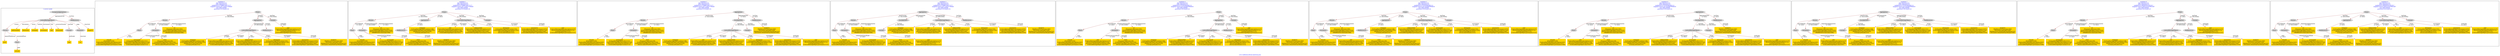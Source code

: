 digraph n0 {
fontcolor="blue"
remincross="true"
label="s14-s-california-african-american.json"
subgraph cluster_0 {
label="1-correct model"
n2[style="filled",color="white",fillcolor="lightgray",label="CulturalHeritageObject1"];
n3[style="filled",color="white",fillcolor="lightgray",label="Person1"];
n4[shape="plaintext",style="filled",fillcolor="gold",label="additionalInfo"];
n5[shape="plaintext",style="filled",fillcolor="gold",label="dimensions"];
n6[shape="plaintext",style="filled",fillcolor="gold",label="technique"];
n7[shape="plaintext",style="filled",fillcolor="gold",label="provenance"];
n8[shape="plaintext",style="filled",fillcolor="gold",label="title"];
n9[shape="plaintext",style="filled",fillcolor="gold",label="accessionId"];
n10[style="filled",color="white",fillcolor="lightgray",label="Concept1"];
n11[style="filled",color="white",fillcolor="lightgray",label="Document1"];
n12[shape="plaintext",style="filled",fillcolor="gold",label="artist"];
n13[style="filled",color="white",fillcolor="lightgray",label="Place1"];
n14[shape="plaintext",style="filled",fillcolor="gold",label="activeAt"];
n15[style="filled",color="white",fillcolor="lightgray",label="EuropeanaAggregation1"];
n16[style="filled",color="white",fillcolor="lightgray",label="WebResource1"];
n17[shape="plaintext",style="filled",fillcolor="gold",label="imageUrl"];
n18[shape="plaintext",style="filled",fillcolor="gold",label="type"];
n19[shape="plaintext",style="filled",fillcolor="gold",label="url"];
}
subgraph cluster_1 {
label="candidate 0\nlink coherence:0.0\nnode coherence:0.0\nconfidence:0.5758961339171177\nmapping score:0.2677229537299483\ncost:1800.040009\n-precision:0.33-recall:0.35"
n21[style="filled",color="white",fillcolor="lightgray",label="Person1"];
n22[style="filled",color="white",fillcolor="lightgray",label="Place1"];
n23[style="filled",color="white",fillcolor="lightgray",label="Document1"];
n24[style="filled",color="white",fillcolor="lightgray",label="Aggregation1"];
n25[style="filled",color="white",fillcolor="lightgray",label="CulturalHeritageObject1"];
n26[style="filled",color="white",fillcolor="lightgray",label="WebResource1"];
n27[style="filled",color="white",fillcolor="lightgray",label="Proxy1"];
n28[style="filled",color="white",fillcolor="lightgray",label="Concept1"];
n29[shape="plaintext",style="filled",fillcolor="gold",label="technique\n[CulturalHeritageObject,medium,0.86]\n[CulturalHeritageObject,description,0.091]\n[WebResource,classLink,0.029]\n[Concept,prefLabel,0.02]"];
n30[shape="plaintext",style="filled",fillcolor="gold",label="imageUrl\n[WebResource,classLink,0.963]\n[Document,classLink,0.018]\n[WebResource,columnSubClassOfLink,0.01]\n[Document,columnSubClassOfLink,0.009]"];
n31[shape="plaintext",style="filled",fillcolor="gold",label="title\n[CulturalHeritageObject,description,0.575]\n[Person,biographicalInformation,0.329]\n[Document,columnSubClassOfLink,0.049]\n[CulturalHeritageObject,title,0.047]"];
n32[shape="plaintext",style="filled",fillcolor="gold",label="accessionId\n[CulturalHeritageObject,title,0.311]\n[CulturalHeritageObject,provenance,0.249]\n[Document,columnSubClassOfLink,0.22]\n[CulturalHeritageObject,extent,0.22]"];
n33[shape="plaintext",style="filled",fillcolor="gold",label="additionalInfo\n[CulturalHeritageObject,description,0.515]\n[Person,biographicalInformation,0.331]\n[CulturalHeritageObject,title,0.093]\n[CulturalHeritageObject,provenance,0.061]"];
n34[shape="plaintext",style="filled",fillcolor="gold",label="artist\n[Document,classLink,0.86]\n[CulturalHeritageObject,title,0.054]\n[CulturalHeritageObject,description,0.052]\n[Person,nameOfThePerson,0.034]"];
n35[shape="plaintext",style="filled",fillcolor="gold",label="type\n[CulturalHeritageObject,description,0.275]\n[Person,biographicalInformation,0.273]\n[Concept,prefLabel,0.231]\n[CulturalHeritageObject,provenance,0.221]"];
n36[shape="plaintext",style="filled",fillcolor="gold",label="dimensions\n[CulturalHeritageObject,extent,0.91]\n[CulturalHeritageObject,description,0.065]\n[Person,dateOfBirth,0.013]\n[Person,dateOfDeath,0.013]"];
n37[shape="plaintext",style="filled",fillcolor="gold",label="provenance\n[CulturalHeritageObject,provenance,0.675]\n[CulturalHeritageObject,description,0.244]\n[Person,biographicalInformation,0.062]\n[CulturalHeritageObject,rightsHolder,0.019]"];
n38[shape="plaintext",style="filled",fillcolor="gold",label="activeAt\n[Place,label,0.936]\n[CulturalHeritageObject,description,0.031]\n[Person,biographicalInformation,0.027]\n[CulturalHeritageObject,provenance,0.006]"];
n39[shape="plaintext",style="filled",fillcolor="gold",label="url\n[Document,classLink,0.965]\n[CulturalHeritageObject,extent,0.014]\n[Person,biographicalInformation,0.012]\n[WebResource,classLink,0.009]"];
}
subgraph cluster_2 {
label="candidate 1\nlink coherence:0.0\nnode coherence:0.0\nconfidence:0.5758961339171177\nmapping score:0.2677229537299483\ncost:1800.040009\n-precision:0.33-recall:0.35"
n41[style="filled",color="white",fillcolor="lightgray",label="Person1"];
n42[style="filled",color="white",fillcolor="lightgray",label="Place1"];
n43[style="filled",color="white",fillcolor="lightgray",label="Document1"];
n44[style="filled",color="white",fillcolor="lightgray",label="Aggregation1"];
n45[style="filled",color="white",fillcolor="lightgray",label="WebResource1"];
n46[style="filled",color="white",fillcolor="lightgray",label="Proxy1"];
n47[style="filled",color="white",fillcolor="lightgray",label="CulturalHeritageObject1"];
n48[style="filled",color="white",fillcolor="lightgray",label="Concept1"];
n49[shape="plaintext",style="filled",fillcolor="gold",label="technique\n[CulturalHeritageObject,medium,0.86]\n[CulturalHeritageObject,description,0.091]\n[WebResource,classLink,0.029]\n[Concept,prefLabel,0.02]"];
n50[shape="plaintext",style="filled",fillcolor="gold",label="imageUrl\n[WebResource,classLink,0.963]\n[Document,classLink,0.018]\n[WebResource,columnSubClassOfLink,0.01]\n[Document,columnSubClassOfLink,0.009]"];
n51[shape="plaintext",style="filled",fillcolor="gold",label="title\n[CulturalHeritageObject,description,0.575]\n[Person,biographicalInformation,0.329]\n[Document,columnSubClassOfLink,0.049]\n[CulturalHeritageObject,title,0.047]"];
n52[shape="plaintext",style="filled",fillcolor="gold",label="accessionId\n[CulturalHeritageObject,title,0.311]\n[CulturalHeritageObject,provenance,0.249]\n[Document,columnSubClassOfLink,0.22]\n[CulturalHeritageObject,extent,0.22]"];
n53[shape="plaintext",style="filled",fillcolor="gold",label="additionalInfo\n[CulturalHeritageObject,description,0.515]\n[Person,biographicalInformation,0.331]\n[CulturalHeritageObject,title,0.093]\n[CulturalHeritageObject,provenance,0.061]"];
n54[shape="plaintext",style="filled",fillcolor="gold",label="artist\n[Document,classLink,0.86]\n[CulturalHeritageObject,title,0.054]\n[CulturalHeritageObject,description,0.052]\n[Person,nameOfThePerson,0.034]"];
n55[shape="plaintext",style="filled",fillcolor="gold",label="type\n[CulturalHeritageObject,description,0.275]\n[Person,biographicalInformation,0.273]\n[Concept,prefLabel,0.231]\n[CulturalHeritageObject,provenance,0.221]"];
n56[shape="plaintext",style="filled",fillcolor="gold",label="dimensions\n[CulturalHeritageObject,extent,0.91]\n[CulturalHeritageObject,description,0.065]\n[Person,dateOfBirth,0.013]\n[Person,dateOfDeath,0.013]"];
n57[shape="plaintext",style="filled",fillcolor="gold",label="provenance\n[CulturalHeritageObject,provenance,0.675]\n[CulturalHeritageObject,description,0.244]\n[Person,biographicalInformation,0.062]\n[CulturalHeritageObject,rightsHolder,0.019]"];
n58[shape="plaintext",style="filled",fillcolor="gold",label="activeAt\n[Place,label,0.936]\n[CulturalHeritageObject,description,0.031]\n[Person,biographicalInformation,0.027]\n[CulturalHeritageObject,provenance,0.006]"];
n59[shape="plaintext",style="filled",fillcolor="gold",label="url\n[Document,classLink,0.965]\n[CulturalHeritageObject,extent,0.014]\n[Person,biographicalInformation,0.012]\n[WebResource,classLink,0.009]"];
}
subgraph cluster_3 {
label="candidate 2\nlink coherence:0.0\nnode coherence:0.0\nconfidence:0.5758961339171177\nmapping score:0.2677229537299483\ncost:1800.040009\n-precision:0.33-recall:0.35"
n61[style="filled",color="white",fillcolor="lightgray",label="Person1"];
n62[style="filled",color="white",fillcolor="lightgray",label="Place1"];
n63[style="filled",color="white",fillcolor="lightgray",label="Document1"];
n64[style="filled",color="white",fillcolor="lightgray",label="ProvidedCHO1"];
n65[style="filled",color="white",fillcolor="lightgray",label="CulturalHeritageObject1"];
n66[style="filled",color="white",fillcolor="lightgray",label="Concept1"];
n67[style="filled",color="white",fillcolor="lightgray",label="Aggregation1"];
n68[style="filled",color="white",fillcolor="lightgray",label="WebResource1"];
n69[shape="plaintext",style="filled",fillcolor="gold",label="technique\n[CulturalHeritageObject,medium,0.86]\n[CulturalHeritageObject,description,0.091]\n[WebResource,classLink,0.029]\n[Concept,prefLabel,0.02]"];
n70[shape="plaintext",style="filled",fillcolor="gold",label="imageUrl\n[WebResource,classLink,0.963]\n[Document,classLink,0.018]\n[WebResource,columnSubClassOfLink,0.01]\n[Document,columnSubClassOfLink,0.009]"];
n71[shape="plaintext",style="filled",fillcolor="gold",label="title\n[CulturalHeritageObject,description,0.575]\n[Person,biographicalInformation,0.329]\n[Document,columnSubClassOfLink,0.049]\n[CulturalHeritageObject,title,0.047]"];
n72[shape="plaintext",style="filled",fillcolor="gold",label="accessionId\n[CulturalHeritageObject,title,0.311]\n[CulturalHeritageObject,provenance,0.249]\n[Document,columnSubClassOfLink,0.22]\n[CulturalHeritageObject,extent,0.22]"];
n73[shape="plaintext",style="filled",fillcolor="gold",label="additionalInfo\n[CulturalHeritageObject,description,0.515]\n[Person,biographicalInformation,0.331]\n[CulturalHeritageObject,title,0.093]\n[CulturalHeritageObject,provenance,0.061]"];
n74[shape="plaintext",style="filled",fillcolor="gold",label="artist\n[Document,classLink,0.86]\n[CulturalHeritageObject,title,0.054]\n[CulturalHeritageObject,description,0.052]\n[Person,nameOfThePerson,0.034]"];
n75[shape="plaintext",style="filled",fillcolor="gold",label="type\n[CulturalHeritageObject,description,0.275]\n[Person,biographicalInformation,0.273]\n[Concept,prefLabel,0.231]\n[CulturalHeritageObject,provenance,0.221]"];
n76[shape="plaintext",style="filled",fillcolor="gold",label="dimensions\n[CulturalHeritageObject,extent,0.91]\n[CulturalHeritageObject,description,0.065]\n[Person,dateOfBirth,0.013]\n[Person,dateOfDeath,0.013]"];
n77[shape="plaintext",style="filled",fillcolor="gold",label="provenance\n[CulturalHeritageObject,provenance,0.675]\n[CulturalHeritageObject,description,0.244]\n[Person,biographicalInformation,0.062]\n[CulturalHeritageObject,rightsHolder,0.019]"];
n78[shape="plaintext",style="filled",fillcolor="gold",label="activeAt\n[Place,label,0.936]\n[CulturalHeritageObject,description,0.031]\n[Person,biographicalInformation,0.027]\n[CulturalHeritageObject,provenance,0.006]"];
n79[shape="plaintext",style="filled",fillcolor="gold",label="url\n[Document,classLink,0.965]\n[CulturalHeritageObject,extent,0.014]\n[Person,biographicalInformation,0.012]\n[WebResource,classLink,0.009]"];
}
subgraph cluster_4 {
label="candidate 3\nlink coherence:0.0\nnode coherence:0.0\nconfidence:0.5758961339171177\nmapping score:0.2677229537299483\ncost:1800.040009\n-precision:0.33-recall:0.35"
n81[style="filled",color="white",fillcolor="lightgray",label="Person1"];
n82[style="filled",color="white",fillcolor="lightgray",label="Place1"];
n83[style="filled",color="white",fillcolor="lightgray",label="Document1"];
n84[style="filled",color="white",fillcolor="lightgray",label="ProvidedCHO1"];
n85[style="filled",color="white",fillcolor="lightgray",label="Concept1"];
n86[style="filled",color="white",fillcolor="lightgray",label="Aggregation1"];
n87[style="filled",color="white",fillcolor="lightgray",label="CulturalHeritageObject1"];
n88[style="filled",color="white",fillcolor="lightgray",label="WebResource1"];
n89[shape="plaintext",style="filled",fillcolor="gold",label="technique\n[CulturalHeritageObject,medium,0.86]\n[CulturalHeritageObject,description,0.091]\n[WebResource,classLink,0.029]\n[Concept,prefLabel,0.02]"];
n90[shape="plaintext",style="filled",fillcolor="gold",label="imageUrl\n[WebResource,classLink,0.963]\n[Document,classLink,0.018]\n[WebResource,columnSubClassOfLink,0.01]\n[Document,columnSubClassOfLink,0.009]"];
n91[shape="plaintext",style="filled",fillcolor="gold",label="title\n[CulturalHeritageObject,description,0.575]\n[Person,biographicalInformation,0.329]\n[Document,columnSubClassOfLink,0.049]\n[CulturalHeritageObject,title,0.047]"];
n92[shape="plaintext",style="filled",fillcolor="gold",label="accessionId\n[CulturalHeritageObject,title,0.311]\n[CulturalHeritageObject,provenance,0.249]\n[Document,columnSubClassOfLink,0.22]\n[CulturalHeritageObject,extent,0.22]"];
n93[shape="plaintext",style="filled",fillcolor="gold",label="additionalInfo\n[CulturalHeritageObject,description,0.515]\n[Person,biographicalInformation,0.331]\n[CulturalHeritageObject,title,0.093]\n[CulturalHeritageObject,provenance,0.061]"];
n94[shape="plaintext",style="filled",fillcolor="gold",label="artist\n[Document,classLink,0.86]\n[CulturalHeritageObject,title,0.054]\n[CulturalHeritageObject,description,0.052]\n[Person,nameOfThePerson,0.034]"];
n95[shape="plaintext",style="filled",fillcolor="gold",label="type\n[CulturalHeritageObject,description,0.275]\n[Person,biographicalInformation,0.273]\n[Concept,prefLabel,0.231]\n[CulturalHeritageObject,provenance,0.221]"];
n96[shape="plaintext",style="filled",fillcolor="gold",label="dimensions\n[CulturalHeritageObject,extent,0.91]\n[CulturalHeritageObject,description,0.065]\n[Person,dateOfBirth,0.013]\n[Person,dateOfDeath,0.013]"];
n97[shape="plaintext",style="filled",fillcolor="gold",label="provenance\n[CulturalHeritageObject,provenance,0.675]\n[CulturalHeritageObject,description,0.244]\n[Person,biographicalInformation,0.062]\n[CulturalHeritageObject,rightsHolder,0.019]"];
n98[shape="plaintext",style="filled",fillcolor="gold",label="activeAt\n[Place,label,0.936]\n[CulturalHeritageObject,description,0.031]\n[Person,biographicalInformation,0.027]\n[CulturalHeritageObject,provenance,0.006]"];
n99[shape="plaintext",style="filled",fillcolor="gold",label="url\n[Document,classLink,0.965]\n[CulturalHeritageObject,extent,0.014]\n[Person,biographicalInformation,0.012]\n[WebResource,classLink,0.009]"];
}
subgraph cluster_5 {
label="candidate 4\nlink coherence:0.0\nnode coherence:0.0\nconfidence:0.5747910403481111\nmapping score:0.26735458920694616\ncost:1800.040009\n-precision:0.39-recall:0.41"
n101[style="filled",color="white",fillcolor="lightgray",label="Person1"];
n102[style="filled",color="white",fillcolor="lightgray",label="Place1"];
n103[style="filled",color="white",fillcolor="lightgray",label="Document1"];
n104[style="filled",color="white",fillcolor="lightgray",label="Aggregation1"];
n105[style="filled",color="white",fillcolor="lightgray",label="CulturalHeritageObject1"];
n106[style="filled",color="white",fillcolor="lightgray",label="WebResource1"];
n107[style="filled",color="white",fillcolor="lightgray",label="Proxy1"];
n108[style="filled",color="white",fillcolor="lightgray",label="Concept1"];
n109[shape="plaintext",style="filled",fillcolor="gold",label="technique\n[CulturalHeritageObject,medium,0.86]\n[CulturalHeritageObject,description,0.091]\n[WebResource,classLink,0.029]\n[Concept,prefLabel,0.02]"];
n110[shape="plaintext",style="filled",fillcolor="gold",label="imageUrl\n[WebResource,classLink,0.963]\n[Document,classLink,0.018]\n[WebResource,columnSubClassOfLink,0.01]\n[Document,columnSubClassOfLink,0.009]"];
n111[shape="plaintext",style="filled",fillcolor="gold",label="additionalInfo\n[CulturalHeritageObject,description,0.515]\n[Person,biographicalInformation,0.331]\n[CulturalHeritageObject,title,0.093]\n[CulturalHeritageObject,provenance,0.061]"];
n112[shape="plaintext",style="filled",fillcolor="gold",label="title\n[CulturalHeritageObject,description,0.575]\n[Person,biographicalInformation,0.329]\n[Document,columnSubClassOfLink,0.049]\n[CulturalHeritageObject,title,0.047]"];
n113[shape="plaintext",style="filled",fillcolor="gold",label="accessionId\n[CulturalHeritageObject,title,0.311]\n[CulturalHeritageObject,provenance,0.249]\n[Document,columnSubClassOfLink,0.22]\n[CulturalHeritageObject,extent,0.22]"];
n114[shape="plaintext",style="filled",fillcolor="gold",label="artist\n[Document,classLink,0.86]\n[CulturalHeritageObject,title,0.054]\n[CulturalHeritageObject,description,0.052]\n[Person,nameOfThePerson,0.034]"];
n115[shape="plaintext",style="filled",fillcolor="gold",label="type\n[CulturalHeritageObject,description,0.275]\n[Person,biographicalInformation,0.273]\n[Concept,prefLabel,0.231]\n[CulturalHeritageObject,provenance,0.221]"];
n116[shape="plaintext",style="filled",fillcolor="gold",label="dimensions\n[CulturalHeritageObject,extent,0.91]\n[CulturalHeritageObject,description,0.065]\n[Person,dateOfBirth,0.013]\n[Person,dateOfDeath,0.013]"];
n117[shape="plaintext",style="filled",fillcolor="gold",label="provenance\n[CulturalHeritageObject,provenance,0.675]\n[CulturalHeritageObject,description,0.244]\n[Person,biographicalInformation,0.062]\n[CulturalHeritageObject,rightsHolder,0.019]"];
n118[shape="plaintext",style="filled",fillcolor="gold",label="activeAt\n[Place,label,0.936]\n[CulturalHeritageObject,description,0.031]\n[Person,biographicalInformation,0.027]\n[CulturalHeritageObject,provenance,0.006]"];
n119[shape="plaintext",style="filled",fillcolor="gold",label="url\n[Document,classLink,0.965]\n[CulturalHeritageObject,extent,0.014]\n[Person,biographicalInformation,0.012]\n[WebResource,classLink,0.009]"];
}
subgraph cluster_6 {
label="candidate 5\nlink coherence:0.0\nnode coherence:0.0\nconfidence:0.5747910403481111\nmapping score:0.26735458920694616\ncost:1800.040009\n-precision:0.39-recall:0.41"
n121[style="filled",color="white",fillcolor="lightgray",label="Person1"];
n122[style="filled",color="white",fillcolor="lightgray",label="Place1"];
n123[style="filled",color="white",fillcolor="lightgray",label="Document1"];
n124[style="filled",color="white",fillcolor="lightgray",label="Aggregation1"];
n125[style="filled",color="white",fillcolor="lightgray",label="WebResource1"];
n126[style="filled",color="white",fillcolor="lightgray",label="Proxy1"];
n127[style="filled",color="white",fillcolor="lightgray",label="CulturalHeritageObject1"];
n128[style="filled",color="white",fillcolor="lightgray",label="Concept1"];
n129[shape="plaintext",style="filled",fillcolor="gold",label="technique\n[CulturalHeritageObject,medium,0.86]\n[CulturalHeritageObject,description,0.091]\n[WebResource,classLink,0.029]\n[Concept,prefLabel,0.02]"];
n130[shape="plaintext",style="filled",fillcolor="gold",label="imageUrl\n[WebResource,classLink,0.963]\n[Document,classLink,0.018]\n[WebResource,columnSubClassOfLink,0.01]\n[Document,columnSubClassOfLink,0.009]"];
n131[shape="plaintext",style="filled",fillcolor="gold",label="additionalInfo\n[CulturalHeritageObject,description,0.515]\n[Person,biographicalInformation,0.331]\n[CulturalHeritageObject,title,0.093]\n[CulturalHeritageObject,provenance,0.061]"];
n132[shape="plaintext",style="filled",fillcolor="gold",label="title\n[CulturalHeritageObject,description,0.575]\n[Person,biographicalInformation,0.329]\n[Document,columnSubClassOfLink,0.049]\n[CulturalHeritageObject,title,0.047]"];
n133[shape="plaintext",style="filled",fillcolor="gold",label="accessionId\n[CulturalHeritageObject,title,0.311]\n[CulturalHeritageObject,provenance,0.249]\n[Document,columnSubClassOfLink,0.22]\n[CulturalHeritageObject,extent,0.22]"];
n134[shape="plaintext",style="filled",fillcolor="gold",label="artist\n[Document,classLink,0.86]\n[CulturalHeritageObject,title,0.054]\n[CulturalHeritageObject,description,0.052]\n[Person,nameOfThePerson,0.034]"];
n135[shape="plaintext",style="filled",fillcolor="gold",label="type\n[CulturalHeritageObject,description,0.275]\n[Person,biographicalInformation,0.273]\n[Concept,prefLabel,0.231]\n[CulturalHeritageObject,provenance,0.221]"];
n136[shape="plaintext",style="filled",fillcolor="gold",label="dimensions\n[CulturalHeritageObject,extent,0.91]\n[CulturalHeritageObject,description,0.065]\n[Person,dateOfBirth,0.013]\n[Person,dateOfDeath,0.013]"];
n137[shape="plaintext",style="filled",fillcolor="gold",label="provenance\n[CulturalHeritageObject,provenance,0.675]\n[CulturalHeritageObject,description,0.244]\n[Person,biographicalInformation,0.062]\n[CulturalHeritageObject,rightsHolder,0.019]"];
n138[shape="plaintext",style="filled",fillcolor="gold",label="activeAt\n[Place,label,0.936]\n[CulturalHeritageObject,description,0.031]\n[Person,biographicalInformation,0.027]\n[CulturalHeritageObject,provenance,0.006]"];
n139[shape="plaintext",style="filled",fillcolor="gold",label="url\n[Document,classLink,0.965]\n[CulturalHeritageObject,extent,0.014]\n[Person,biographicalInformation,0.012]\n[WebResource,classLink,0.009]"];
}
subgraph cluster_7 {
label="candidate 6\nlink coherence:0.0\nnode coherence:0.0\nconfidence:0.5747910403481111\nmapping score:0.26735458920694616\ncost:1800.040009\n-precision:0.39-recall:0.41"
n141[style="filled",color="white",fillcolor="lightgray",label="Person1"];
n142[style="filled",color="white",fillcolor="lightgray",label="Place1"];
n143[style="filled",color="white",fillcolor="lightgray",label="Document1"];
n144[style="filled",color="white",fillcolor="lightgray",label="ProvidedCHO1"];
n145[style="filled",color="white",fillcolor="lightgray",label="CulturalHeritageObject1"];
n146[style="filled",color="white",fillcolor="lightgray",label="Concept1"];
n147[style="filled",color="white",fillcolor="lightgray",label="Aggregation1"];
n148[style="filled",color="white",fillcolor="lightgray",label="WebResource1"];
n149[shape="plaintext",style="filled",fillcolor="gold",label="technique\n[CulturalHeritageObject,medium,0.86]\n[CulturalHeritageObject,description,0.091]\n[WebResource,classLink,0.029]\n[Concept,prefLabel,0.02]"];
n150[shape="plaintext",style="filled",fillcolor="gold",label="imageUrl\n[WebResource,classLink,0.963]\n[Document,classLink,0.018]\n[WebResource,columnSubClassOfLink,0.01]\n[Document,columnSubClassOfLink,0.009]"];
n151[shape="plaintext",style="filled",fillcolor="gold",label="additionalInfo\n[CulturalHeritageObject,description,0.515]\n[Person,biographicalInformation,0.331]\n[CulturalHeritageObject,title,0.093]\n[CulturalHeritageObject,provenance,0.061]"];
n152[shape="plaintext",style="filled",fillcolor="gold",label="title\n[CulturalHeritageObject,description,0.575]\n[Person,biographicalInformation,0.329]\n[Document,columnSubClassOfLink,0.049]\n[CulturalHeritageObject,title,0.047]"];
n153[shape="plaintext",style="filled",fillcolor="gold",label="accessionId\n[CulturalHeritageObject,title,0.311]\n[CulturalHeritageObject,provenance,0.249]\n[Document,columnSubClassOfLink,0.22]\n[CulturalHeritageObject,extent,0.22]"];
n154[shape="plaintext",style="filled",fillcolor="gold",label="artist\n[Document,classLink,0.86]\n[CulturalHeritageObject,title,0.054]\n[CulturalHeritageObject,description,0.052]\n[Person,nameOfThePerson,0.034]"];
n155[shape="plaintext",style="filled",fillcolor="gold",label="type\n[CulturalHeritageObject,description,0.275]\n[Person,biographicalInformation,0.273]\n[Concept,prefLabel,0.231]\n[CulturalHeritageObject,provenance,0.221]"];
n156[shape="plaintext",style="filled",fillcolor="gold",label="dimensions\n[CulturalHeritageObject,extent,0.91]\n[CulturalHeritageObject,description,0.065]\n[Person,dateOfBirth,0.013]\n[Person,dateOfDeath,0.013]"];
n157[shape="plaintext",style="filled",fillcolor="gold",label="provenance\n[CulturalHeritageObject,provenance,0.675]\n[CulturalHeritageObject,description,0.244]\n[Person,biographicalInformation,0.062]\n[CulturalHeritageObject,rightsHolder,0.019]"];
n158[shape="plaintext",style="filled",fillcolor="gold",label="activeAt\n[Place,label,0.936]\n[CulturalHeritageObject,description,0.031]\n[Person,biographicalInformation,0.027]\n[CulturalHeritageObject,provenance,0.006]"];
n159[shape="plaintext",style="filled",fillcolor="gold",label="url\n[Document,classLink,0.965]\n[CulturalHeritageObject,extent,0.014]\n[Person,biographicalInformation,0.012]\n[WebResource,classLink,0.009]"];
}
subgraph cluster_8 {
label="candidate 7\nlink coherence:0.0\nnode coherence:0.0\nconfidence:0.5747910403481111\nmapping score:0.26735458920694616\ncost:1800.040009\n-precision:0.39-recall:0.41"
n161[style="filled",color="white",fillcolor="lightgray",label="Person1"];
n162[style="filled",color="white",fillcolor="lightgray",label="Place1"];
n163[style="filled",color="white",fillcolor="lightgray",label="Document1"];
n164[style="filled",color="white",fillcolor="lightgray",label="ProvidedCHO1"];
n165[style="filled",color="white",fillcolor="lightgray",label="Concept1"];
n166[style="filled",color="white",fillcolor="lightgray",label="Aggregation1"];
n167[style="filled",color="white",fillcolor="lightgray",label="CulturalHeritageObject1"];
n168[style="filled",color="white",fillcolor="lightgray",label="WebResource1"];
n169[shape="plaintext",style="filled",fillcolor="gold",label="technique\n[CulturalHeritageObject,medium,0.86]\n[CulturalHeritageObject,description,0.091]\n[WebResource,classLink,0.029]\n[Concept,prefLabel,0.02]"];
n170[shape="plaintext",style="filled",fillcolor="gold",label="imageUrl\n[WebResource,classLink,0.963]\n[Document,classLink,0.018]\n[WebResource,columnSubClassOfLink,0.01]\n[Document,columnSubClassOfLink,0.009]"];
n171[shape="plaintext",style="filled",fillcolor="gold",label="additionalInfo\n[CulturalHeritageObject,description,0.515]\n[Person,biographicalInformation,0.331]\n[CulturalHeritageObject,title,0.093]\n[CulturalHeritageObject,provenance,0.061]"];
n172[shape="plaintext",style="filled",fillcolor="gold",label="title\n[CulturalHeritageObject,description,0.575]\n[Person,biographicalInformation,0.329]\n[Document,columnSubClassOfLink,0.049]\n[CulturalHeritageObject,title,0.047]"];
n173[shape="plaintext",style="filled",fillcolor="gold",label="accessionId\n[CulturalHeritageObject,title,0.311]\n[CulturalHeritageObject,provenance,0.249]\n[Document,columnSubClassOfLink,0.22]\n[CulturalHeritageObject,extent,0.22]"];
n174[shape="plaintext",style="filled",fillcolor="gold",label="artist\n[Document,classLink,0.86]\n[CulturalHeritageObject,title,0.054]\n[CulturalHeritageObject,description,0.052]\n[Person,nameOfThePerson,0.034]"];
n175[shape="plaintext",style="filled",fillcolor="gold",label="type\n[CulturalHeritageObject,description,0.275]\n[Person,biographicalInformation,0.273]\n[Concept,prefLabel,0.231]\n[CulturalHeritageObject,provenance,0.221]"];
n176[shape="plaintext",style="filled",fillcolor="gold",label="dimensions\n[CulturalHeritageObject,extent,0.91]\n[CulturalHeritageObject,description,0.065]\n[Person,dateOfBirth,0.013]\n[Person,dateOfDeath,0.013]"];
n177[shape="plaintext",style="filled",fillcolor="gold",label="provenance\n[CulturalHeritageObject,provenance,0.675]\n[CulturalHeritageObject,description,0.244]\n[Person,biographicalInformation,0.062]\n[CulturalHeritageObject,rightsHolder,0.019]"];
n178[shape="plaintext",style="filled",fillcolor="gold",label="activeAt\n[Place,label,0.936]\n[CulturalHeritageObject,description,0.031]\n[Person,biographicalInformation,0.027]\n[CulturalHeritageObject,provenance,0.006]"];
n179[shape="plaintext",style="filled",fillcolor="gold",label="url\n[Document,classLink,0.965]\n[CulturalHeritageObject,extent,0.014]\n[Person,biographicalInformation,0.012]\n[WebResource,classLink,0.009]"];
}
subgraph cluster_9 {
label="candidate 8\nlink coherence:0.0\nnode coherence:0.0\nconfidence:0.5663832012853317\nmapping score:0.26455197618601967\ncost:1800.040009\n-precision:0.44-recall:0.47"
n181[style="filled",color="white",fillcolor="lightgray",label="Person1"];
n182[style="filled",color="white",fillcolor="lightgray",label="Place1"];
n183[style="filled",color="white",fillcolor="lightgray",label="Document1"];
n184[style="filled",color="white",fillcolor="lightgray",label="Aggregation1"];
n185[style="filled",color="white",fillcolor="lightgray",label="CulturalHeritageObject1"];
n186[style="filled",color="white",fillcolor="lightgray",label="WebResource1"];
n187[style="filled",color="white",fillcolor="lightgray",label="Proxy1"];
n188[style="filled",color="white",fillcolor="lightgray",label="Concept1"];
n189[shape="plaintext",style="filled",fillcolor="gold",label="technique\n[CulturalHeritageObject,medium,0.86]\n[CulturalHeritageObject,description,0.091]\n[WebResource,classLink,0.029]\n[Concept,prefLabel,0.02]"];
n190[shape="plaintext",style="filled",fillcolor="gold",label="imageUrl\n[WebResource,classLink,0.963]\n[Document,classLink,0.018]\n[WebResource,columnSubClassOfLink,0.01]\n[Document,columnSubClassOfLink,0.009]"];
n191[shape="plaintext",style="filled",fillcolor="gold",label="additionalInfo\n[CulturalHeritageObject,description,0.515]\n[Person,biographicalInformation,0.331]\n[CulturalHeritageObject,title,0.093]\n[CulturalHeritageObject,provenance,0.061]"];
n192[shape="plaintext",style="filled",fillcolor="gold",label="accessionId\n[CulturalHeritageObject,title,0.311]\n[CulturalHeritageObject,provenance,0.249]\n[Document,columnSubClassOfLink,0.22]\n[CulturalHeritageObject,extent,0.22]"];
n193[shape="plaintext",style="filled",fillcolor="gold",label="title\n[CulturalHeritageObject,description,0.575]\n[Person,biographicalInformation,0.329]\n[Document,columnSubClassOfLink,0.049]\n[CulturalHeritageObject,title,0.047]"];
n194[shape="plaintext",style="filled",fillcolor="gold",label="artist\n[Document,classLink,0.86]\n[CulturalHeritageObject,title,0.054]\n[CulturalHeritageObject,description,0.052]\n[Person,nameOfThePerson,0.034]"];
n195[shape="plaintext",style="filled",fillcolor="gold",label="type\n[CulturalHeritageObject,description,0.275]\n[Person,biographicalInformation,0.273]\n[Concept,prefLabel,0.231]\n[CulturalHeritageObject,provenance,0.221]"];
n196[shape="plaintext",style="filled",fillcolor="gold",label="dimensions\n[CulturalHeritageObject,extent,0.91]\n[CulturalHeritageObject,description,0.065]\n[Person,dateOfBirth,0.013]\n[Person,dateOfDeath,0.013]"];
n197[shape="plaintext",style="filled",fillcolor="gold",label="provenance\n[CulturalHeritageObject,provenance,0.675]\n[CulturalHeritageObject,description,0.244]\n[Person,biographicalInformation,0.062]\n[CulturalHeritageObject,rightsHolder,0.019]"];
n198[shape="plaintext",style="filled",fillcolor="gold",label="activeAt\n[Place,label,0.936]\n[CulturalHeritageObject,description,0.031]\n[Person,biographicalInformation,0.027]\n[CulturalHeritageObject,provenance,0.006]"];
n199[shape="plaintext",style="filled",fillcolor="gold",label="url\n[Document,classLink,0.965]\n[CulturalHeritageObject,extent,0.014]\n[Person,biographicalInformation,0.012]\n[WebResource,classLink,0.009]"];
}
subgraph cluster_10 {
label="candidate 9\nlink coherence:0.0\nnode coherence:0.0\nconfidence:0.5663832012853317\nmapping score:0.26455197618601967\ncost:1800.040009\n-precision:0.44-recall:0.47"
n201[style="filled",color="white",fillcolor="lightgray",label="Person1"];
n202[style="filled",color="white",fillcolor="lightgray",label="Place1"];
n203[style="filled",color="white",fillcolor="lightgray",label="Document1"];
n204[style="filled",color="white",fillcolor="lightgray",label="Aggregation1"];
n205[style="filled",color="white",fillcolor="lightgray",label="WebResource1"];
n206[style="filled",color="white",fillcolor="lightgray",label="Proxy1"];
n207[style="filled",color="white",fillcolor="lightgray",label="CulturalHeritageObject1"];
n208[style="filled",color="white",fillcolor="lightgray",label="Concept1"];
n209[shape="plaintext",style="filled",fillcolor="gold",label="technique\n[CulturalHeritageObject,medium,0.86]\n[CulturalHeritageObject,description,0.091]\n[WebResource,classLink,0.029]\n[Concept,prefLabel,0.02]"];
n210[shape="plaintext",style="filled",fillcolor="gold",label="imageUrl\n[WebResource,classLink,0.963]\n[Document,classLink,0.018]\n[WebResource,columnSubClassOfLink,0.01]\n[Document,columnSubClassOfLink,0.009]"];
n211[shape="plaintext",style="filled",fillcolor="gold",label="additionalInfo\n[CulturalHeritageObject,description,0.515]\n[Person,biographicalInformation,0.331]\n[CulturalHeritageObject,title,0.093]\n[CulturalHeritageObject,provenance,0.061]"];
n212[shape="plaintext",style="filled",fillcolor="gold",label="accessionId\n[CulturalHeritageObject,title,0.311]\n[CulturalHeritageObject,provenance,0.249]\n[Document,columnSubClassOfLink,0.22]\n[CulturalHeritageObject,extent,0.22]"];
n213[shape="plaintext",style="filled",fillcolor="gold",label="title\n[CulturalHeritageObject,description,0.575]\n[Person,biographicalInformation,0.329]\n[Document,columnSubClassOfLink,0.049]\n[CulturalHeritageObject,title,0.047]"];
n214[shape="plaintext",style="filled",fillcolor="gold",label="artist\n[Document,classLink,0.86]\n[CulturalHeritageObject,title,0.054]\n[CulturalHeritageObject,description,0.052]\n[Person,nameOfThePerson,0.034]"];
n215[shape="plaintext",style="filled",fillcolor="gold",label="type\n[CulturalHeritageObject,description,0.275]\n[Person,biographicalInformation,0.273]\n[Concept,prefLabel,0.231]\n[CulturalHeritageObject,provenance,0.221]"];
n216[shape="plaintext",style="filled",fillcolor="gold",label="dimensions\n[CulturalHeritageObject,extent,0.91]\n[CulturalHeritageObject,description,0.065]\n[Person,dateOfBirth,0.013]\n[Person,dateOfDeath,0.013]"];
n217[shape="plaintext",style="filled",fillcolor="gold",label="provenance\n[CulturalHeritageObject,provenance,0.675]\n[CulturalHeritageObject,description,0.244]\n[Person,biographicalInformation,0.062]\n[CulturalHeritageObject,rightsHolder,0.019]"];
n218[shape="plaintext",style="filled",fillcolor="gold",label="activeAt\n[Place,label,0.936]\n[CulturalHeritageObject,description,0.031]\n[Person,biographicalInformation,0.027]\n[CulturalHeritageObject,provenance,0.006]"];
n219[shape="plaintext",style="filled",fillcolor="gold",label="url\n[Document,classLink,0.965]\n[CulturalHeritageObject,extent,0.014]\n[Person,biographicalInformation,0.012]\n[WebResource,classLink,0.009]"];
}
n2 -> n3[color="brown",fontcolor="black",label="creator"]
n2 -> n4[color="brown",fontcolor="black",label="description"]
n2 -> n5[color="brown",fontcolor="black",label="extent"]
n2 -> n6[color="brown",fontcolor="black",label="medium"]
n2 -> n7[color="brown",fontcolor="black",label="provenance"]
n2 -> n8[color="brown",fontcolor="black",label="title"]
n2 -> n9[color="brown",fontcolor="black",label="accessionNumber"]
n2 -> n10[color="brown",fontcolor="black",label="hasType"]
n2 -> n11[color="brown",fontcolor="black",label="page"]
n3 -> n12[color="brown",fontcolor="black",label="nameOfThePerson"]
n3 -> n13[color="brown",fontcolor="black",label="associatedPlace"]
n13 -> n14[color="brown",fontcolor="black",label="label"]
n15 -> n2[color="brown",fontcolor="black",label="aggregatedCHO"]
n15 -> n16[color="brown",fontcolor="black",label="hasView"]
n16 -> n17[color="brown",fontcolor="black",label="classLink"]
n10 -> n18[color="brown",fontcolor="black",label="prefLabel"]
n11 -> n19[color="brown",fontcolor="black",label="classLink"]
n21 -> n22[color="brown",fontcolor="black",label="placeOfDeath\nw=100.0"]
n21 -> n23[color="brown",fontcolor="black",label="workplaceHomepage\nw=100.010002"]
n24 -> n25[color="brown",fontcolor="black",label="aggregatedCHO\nw=100.010002"]
n24 -> n26[color="brown",fontcolor="black",label="hasView\nw=100.0"]
n27 -> n21[color="brown",fontcolor="black",label="hasType\nw=100.010002"]
n27 -> n24[color="brown",fontcolor="black",label="proxyIn\nw=100.0"]
n27 -> n28[color="brown",fontcolor="black",label="hasType\nw=100.010002"]
n25 -> n29[color="brown",fontcolor="black",label="medium\nw=100.0"]
n26 -> n30[color="brown",fontcolor="black",label="classLink\nw=100.0"]
n25 -> n31[color="brown",fontcolor="black",label="description\nw=100.0"]
n23 -> n32[color="brown",fontcolor="black",label="columnSubClassOfLink\nw=100.0"]
n25 -> n33[color="brown",fontcolor="black",label="title\nw=100.0"]
n23 -> n34[color="brown",fontcolor="black",label="classLink\nw=100.0"]
n28 -> n35[color="brown",fontcolor="black",label="prefLabel\nw=100.0"]
n25 -> n36[color="brown",fontcolor="black",label="extent\nw=100.0"]
n25 -> n37[color="brown",fontcolor="black",label="provenance\nw=100.0"]
n22 -> n38[color="brown",fontcolor="black",label="label\nw=100.0"]
n21 -> n39[color="brown",fontcolor="black",label="biographicalInformation\nw=100.0"]
n41 -> n42[color="brown",fontcolor="black",label="placeOfDeath\nw=100.0"]
n41 -> n43[color="brown",fontcolor="black",label="workplaceHomepage\nw=100.010002"]
n44 -> n45[color="brown",fontcolor="black",label="hasView\nw=100.0"]
n46 -> n47[color="brown",fontcolor="black",label="hasType\nw=100.010002"]
n46 -> n41[color="brown",fontcolor="black",label="hasType\nw=100.010002"]
n46 -> n44[color="brown",fontcolor="black",label="proxyIn\nw=100.0"]
n46 -> n48[color="brown",fontcolor="black",label="hasType\nw=100.010002"]
n47 -> n49[color="brown",fontcolor="black",label="medium\nw=100.0"]
n45 -> n50[color="brown",fontcolor="black",label="classLink\nw=100.0"]
n47 -> n51[color="brown",fontcolor="black",label="description\nw=100.0"]
n43 -> n52[color="brown",fontcolor="black",label="columnSubClassOfLink\nw=100.0"]
n47 -> n53[color="brown",fontcolor="black",label="title\nw=100.0"]
n43 -> n54[color="brown",fontcolor="black",label="classLink\nw=100.0"]
n48 -> n55[color="brown",fontcolor="black",label="prefLabel\nw=100.0"]
n47 -> n56[color="brown",fontcolor="black",label="extent\nw=100.0"]
n47 -> n57[color="brown",fontcolor="black",label="provenance\nw=100.0"]
n42 -> n58[color="brown",fontcolor="black",label="label\nw=100.0"]
n41 -> n59[color="brown",fontcolor="black",label="biographicalInformation\nw=100.0"]
n61 -> n62[color="brown",fontcolor="black",label="placeOfDeath\nw=100.0"]
n61 -> n63[color="brown",fontcolor="black",label="workplaceHomepage\nw=100.010002"]
n64 -> n65[color="brown",fontcolor="black",label="hasType\nw=100.010002"]
n64 -> n66[color="brown",fontcolor="black",label="hasType\nw=100.010002"]
n67 -> n61[color="brown",fontcolor="black",label="dataProvider\nw=100.010002"]
n67 -> n64[color="brown",fontcolor="black",label="aggregatedCHO\nw=100.0"]
n67 -> n68[color="brown",fontcolor="black",label="hasView\nw=100.0"]
n65 -> n69[color="brown",fontcolor="black",label="medium\nw=100.0"]
n68 -> n70[color="brown",fontcolor="black",label="classLink\nw=100.0"]
n65 -> n71[color="brown",fontcolor="black",label="description\nw=100.0"]
n63 -> n72[color="brown",fontcolor="black",label="columnSubClassOfLink\nw=100.0"]
n65 -> n73[color="brown",fontcolor="black",label="title\nw=100.0"]
n63 -> n74[color="brown",fontcolor="black",label="classLink\nw=100.0"]
n66 -> n75[color="brown",fontcolor="black",label="prefLabel\nw=100.0"]
n65 -> n76[color="brown",fontcolor="black",label="extent\nw=100.0"]
n65 -> n77[color="brown",fontcolor="black",label="provenance\nw=100.0"]
n62 -> n78[color="brown",fontcolor="black",label="label\nw=100.0"]
n61 -> n79[color="brown",fontcolor="black",label="biographicalInformation\nw=100.0"]
n81 -> n82[color="brown",fontcolor="black",label="placeOfDeath\nw=100.0"]
n81 -> n83[color="brown",fontcolor="black",label="workplaceHomepage\nw=100.010002"]
n84 -> n85[color="brown",fontcolor="black",label="hasType\nw=100.010002"]
n86 -> n87[color="brown",fontcolor="black",label="aggregatedCHO\nw=100.010002"]
n86 -> n81[color="brown",fontcolor="black",label="dataProvider\nw=100.010002"]
n86 -> n84[color="brown",fontcolor="black",label="aggregatedCHO\nw=100.0"]
n86 -> n88[color="brown",fontcolor="black",label="hasView\nw=100.0"]
n87 -> n89[color="brown",fontcolor="black",label="medium\nw=100.0"]
n88 -> n90[color="brown",fontcolor="black",label="classLink\nw=100.0"]
n87 -> n91[color="brown",fontcolor="black",label="description\nw=100.0"]
n83 -> n92[color="brown",fontcolor="black",label="columnSubClassOfLink\nw=100.0"]
n87 -> n93[color="brown",fontcolor="black",label="title\nw=100.0"]
n83 -> n94[color="brown",fontcolor="black",label="classLink\nw=100.0"]
n85 -> n95[color="brown",fontcolor="black",label="prefLabel\nw=100.0"]
n87 -> n96[color="brown",fontcolor="black",label="extent\nw=100.0"]
n87 -> n97[color="brown",fontcolor="black",label="provenance\nw=100.0"]
n82 -> n98[color="brown",fontcolor="black",label="label\nw=100.0"]
n81 -> n99[color="brown",fontcolor="black",label="biographicalInformation\nw=100.0"]
n101 -> n102[color="brown",fontcolor="black",label="placeOfDeath\nw=100.0"]
n101 -> n103[color="brown",fontcolor="black",label="workplaceHomepage\nw=100.010002"]
n104 -> n105[color="brown",fontcolor="black",label="aggregatedCHO\nw=100.010002"]
n104 -> n106[color="brown",fontcolor="black",label="hasView\nw=100.0"]
n107 -> n101[color="brown",fontcolor="black",label="hasType\nw=100.010002"]
n107 -> n104[color="brown",fontcolor="black",label="proxyIn\nw=100.0"]
n107 -> n108[color="brown",fontcolor="black",label="hasType\nw=100.010002"]
n105 -> n109[color="brown",fontcolor="black",label="medium\nw=100.0"]
n106 -> n110[color="brown",fontcolor="black",label="classLink\nw=100.0"]
n105 -> n111[color="brown",fontcolor="black",label="description\nw=100.0"]
n103 -> n112[color="brown",fontcolor="black",label="columnSubClassOfLink\nw=100.0"]
n105 -> n113[color="brown",fontcolor="black",label="title\nw=100.0"]
n103 -> n114[color="brown",fontcolor="black",label="classLink\nw=100.0"]
n108 -> n115[color="brown",fontcolor="black",label="prefLabel\nw=100.0"]
n105 -> n116[color="brown",fontcolor="black",label="extent\nw=100.0"]
n105 -> n117[color="brown",fontcolor="black",label="provenance\nw=100.0"]
n102 -> n118[color="brown",fontcolor="black",label="label\nw=100.0"]
n101 -> n119[color="brown",fontcolor="black",label="biographicalInformation\nw=100.0"]
n121 -> n122[color="brown",fontcolor="black",label="placeOfDeath\nw=100.0"]
n121 -> n123[color="brown",fontcolor="black",label="workplaceHomepage\nw=100.010002"]
n124 -> n125[color="brown",fontcolor="black",label="hasView\nw=100.0"]
n126 -> n127[color="brown",fontcolor="black",label="hasType\nw=100.010002"]
n126 -> n121[color="brown",fontcolor="black",label="hasType\nw=100.010002"]
n126 -> n124[color="brown",fontcolor="black",label="proxyIn\nw=100.0"]
n126 -> n128[color="brown",fontcolor="black",label="hasType\nw=100.010002"]
n127 -> n129[color="brown",fontcolor="black",label="medium\nw=100.0"]
n125 -> n130[color="brown",fontcolor="black",label="classLink\nw=100.0"]
n127 -> n131[color="brown",fontcolor="black",label="description\nw=100.0"]
n123 -> n132[color="brown",fontcolor="black",label="columnSubClassOfLink\nw=100.0"]
n127 -> n133[color="brown",fontcolor="black",label="title\nw=100.0"]
n123 -> n134[color="brown",fontcolor="black",label="classLink\nw=100.0"]
n128 -> n135[color="brown",fontcolor="black",label="prefLabel\nw=100.0"]
n127 -> n136[color="brown",fontcolor="black",label="extent\nw=100.0"]
n127 -> n137[color="brown",fontcolor="black",label="provenance\nw=100.0"]
n122 -> n138[color="brown",fontcolor="black",label="label\nw=100.0"]
n121 -> n139[color="brown",fontcolor="black",label="biographicalInformation\nw=100.0"]
n141 -> n142[color="brown",fontcolor="black",label="placeOfDeath\nw=100.0"]
n141 -> n143[color="brown",fontcolor="black",label="workplaceHomepage\nw=100.010002"]
n144 -> n145[color="brown",fontcolor="black",label="hasType\nw=100.010002"]
n144 -> n146[color="brown",fontcolor="black",label="hasType\nw=100.010002"]
n147 -> n141[color="brown",fontcolor="black",label="dataProvider\nw=100.010002"]
n147 -> n144[color="brown",fontcolor="black",label="aggregatedCHO\nw=100.0"]
n147 -> n148[color="brown",fontcolor="black",label="hasView\nw=100.0"]
n145 -> n149[color="brown",fontcolor="black",label="medium\nw=100.0"]
n148 -> n150[color="brown",fontcolor="black",label="classLink\nw=100.0"]
n145 -> n151[color="brown",fontcolor="black",label="description\nw=100.0"]
n143 -> n152[color="brown",fontcolor="black",label="columnSubClassOfLink\nw=100.0"]
n145 -> n153[color="brown",fontcolor="black",label="title\nw=100.0"]
n143 -> n154[color="brown",fontcolor="black",label="classLink\nw=100.0"]
n146 -> n155[color="brown",fontcolor="black",label="prefLabel\nw=100.0"]
n145 -> n156[color="brown",fontcolor="black",label="extent\nw=100.0"]
n145 -> n157[color="brown",fontcolor="black",label="provenance\nw=100.0"]
n142 -> n158[color="brown",fontcolor="black",label="label\nw=100.0"]
n141 -> n159[color="brown",fontcolor="black",label="biographicalInformation\nw=100.0"]
n161 -> n162[color="brown",fontcolor="black",label="placeOfDeath\nw=100.0"]
n161 -> n163[color="brown",fontcolor="black",label="workplaceHomepage\nw=100.010002"]
n164 -> n165[color="brown",fontcolor="black",label="hasType\nw=100.010002"]
n166 -> n167[color="brown",fontcolor="black",label="aggregatedCHO\nw=100.010002"]
n166 -> n161[color="brown",fontcolor="black",label="dataProvider\nw=100.010002"]
n166 -> n164[color="brown",fontcolor="black",label="aggregatedCHO\nw=100.0"]
n166 -> n168[color="brown",fontcolor="black",label="hasView\nw=100.0"]
n167 -> n169[color="brown",fontcolor="black",label="medium\nw=100.0"]
n168 -> n170[color="brown",fontcolor="black",label="classLink\nw=100.0"]
n167 -> n171[color="brown",fontcolor="black",label="description\nw=100.0"]
n163 -> n172[color="brown",fontcolor="black",label="columnSubClassOfLink\nw=100.0"]
n167 -> n173[color="brown",fontcolor="black",label="title\nw=100.0"]
n163 -> n174[color="brown",fontcolor="black",label="classLink\nw=100.0"]
n165 -> n175[color="brown",fontcolor="black",label="prefLabel\nw=100.0"]
n167 -> n176[color="brown",fontcolor="black",label="extent\nw=100.0"]
n167 -> n177[color="brown",fontcolor="black",label="provenance\nw=100.0"]
n162 -> n178[color="brown",fontcolor="black",label="label\nw=100.0"]
n161 -> n179[color="brown",fontcolor="black",label="biographicalInformation\nw=100.0"]
n181 -> n182[color="brown",fontcolor="black",label="placeOfDeath\nw=100.0"]
n181 -> n183[color="brown",fontcolor="black",label="workplaceHomepage\nw=100.010002"]
n184 -> n185[color="brown",fontcolor="black",label="aggregatedCHO\nw=100.010002"]
n184 -> n186[color="brown",fontcolor="black",label="hasView\nw=100.0"]
n187 -> n181[color="brown",fontcolor="black",label="hasType\nw=100.010002"]
n187 -> n184[color="brown",fontcolor="black",label="proxyIn\nw=100.0"]
n187 -> n188[color="brown",fontcolor="black",label="hasType\nw=100.010002"]
n185 -> n189[color="brown",fontcolor="black",label="medium\nw=100.0"]
n186 -> n190[color="brown",fontcolor="black",label="classLink\nw=100.0"]
n185 -> n191[color="brown",fontcolor="black",label="description\nw=100.0"]
n183 -> n192[color="brown",fontcolor="black",label="columnSubClassOfLink\nw=100.0"]
n185 -> n193[color="brown",fontcolor="black",label="title\nw=100.0"]
n183 -> n194[color="brown",fontcolor="black",label="classLink\nw=100.0"]
n188 -> n195[color="brown",fontcolor="black",label="prefLabel\nw=100.0"]
n185 -> n196[color="brown",fontcolor="black",label="extent\nw=100.0"]
n185 -> n197[color="brown",fontcolor="black",label="provenance\nw=100.0"]
n182 -> n198[color="brown",fontcolor="black",label="label\nw=100.0"]
n181 -> n199[color="brown",fontcolor="black",label="biographicalInformation\nw=100.0"]
n201 -> n202[color="brown",fontcolor="black",label="placeOfDeath\nw=100.0"]
n201 -> n203[color="brown",fontcolor="black",label="workplaceHomepage\nw=100.010002"]
n204 -> n205[color="brown",fontcolor="black",label="hasView\nw=100.0"]
n206 -> n207[color="brown",fontcolor="black",label="hasType\nw=100.010002"]
n206 -> n201[color="brown",fontcolor="black",label="hasType\nw=100.010002"]
n206 -> n204[color="brown",fontcolor="black",label="proxyIn\nw=100.0"]
n206 -> n208[color="brown",fontcolor="black",label="hasType\nw=100.010002"]
n207 -> n209[color="brown",fontcolor="black",label="medium\nw=100.0"]
n205 -> n210[color="brown",fontcolor="black",label="classLink\nw=100.0"]
n207 -> n211[color="brown",fontcolor="black",label="description\nw=100.0"]
n203 -> n212[color="brown",fontcolor="black",label="columnSubClassOfLink\nw=100.0"]
n207 -> n213[color="brown",fontcolor="black",label="title\nw=100.0"]
n203 -> n214[color="brown",fontcolor="black",label="classLink\nw=100.0"]
n208 -> n215[color="brown",fontcolor="black",label="prefLabel\nw=100.0"]
n207 -> n216[color="brown",fontcolor="black",label="extent\nw=100.0"]
n207 -> n217[color="brown",fontcolor="black",label="provenance\nw=100.0"]
n202 -> n218[color="brown",fontcolor="black",label="label\nw=100.0"]
n201 -> n219[color="brown",fontcolor="black",label="biographicalInformation\nw=100.0"]
}
